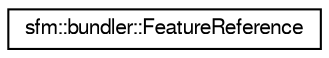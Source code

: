 digraph "Graphical Class Hierarchy"
{
  edge [fontname="FreeSans",fontsize="10",labelfontname="FreeSans",labelfontsize="10"];
  node [fontname="FreeSans",fontsize="10",shape=record];
  rankdir="LR";
  Node0 [label="sfm::bundler::FeatureReference",height=0.2,width=0.4,color="black", fillcolor="white", style="filled",URL="$structsfm_1_1bundler_1_1_feature_reference.html",tooltip="References a 2D feature in a specific view. "];
}
